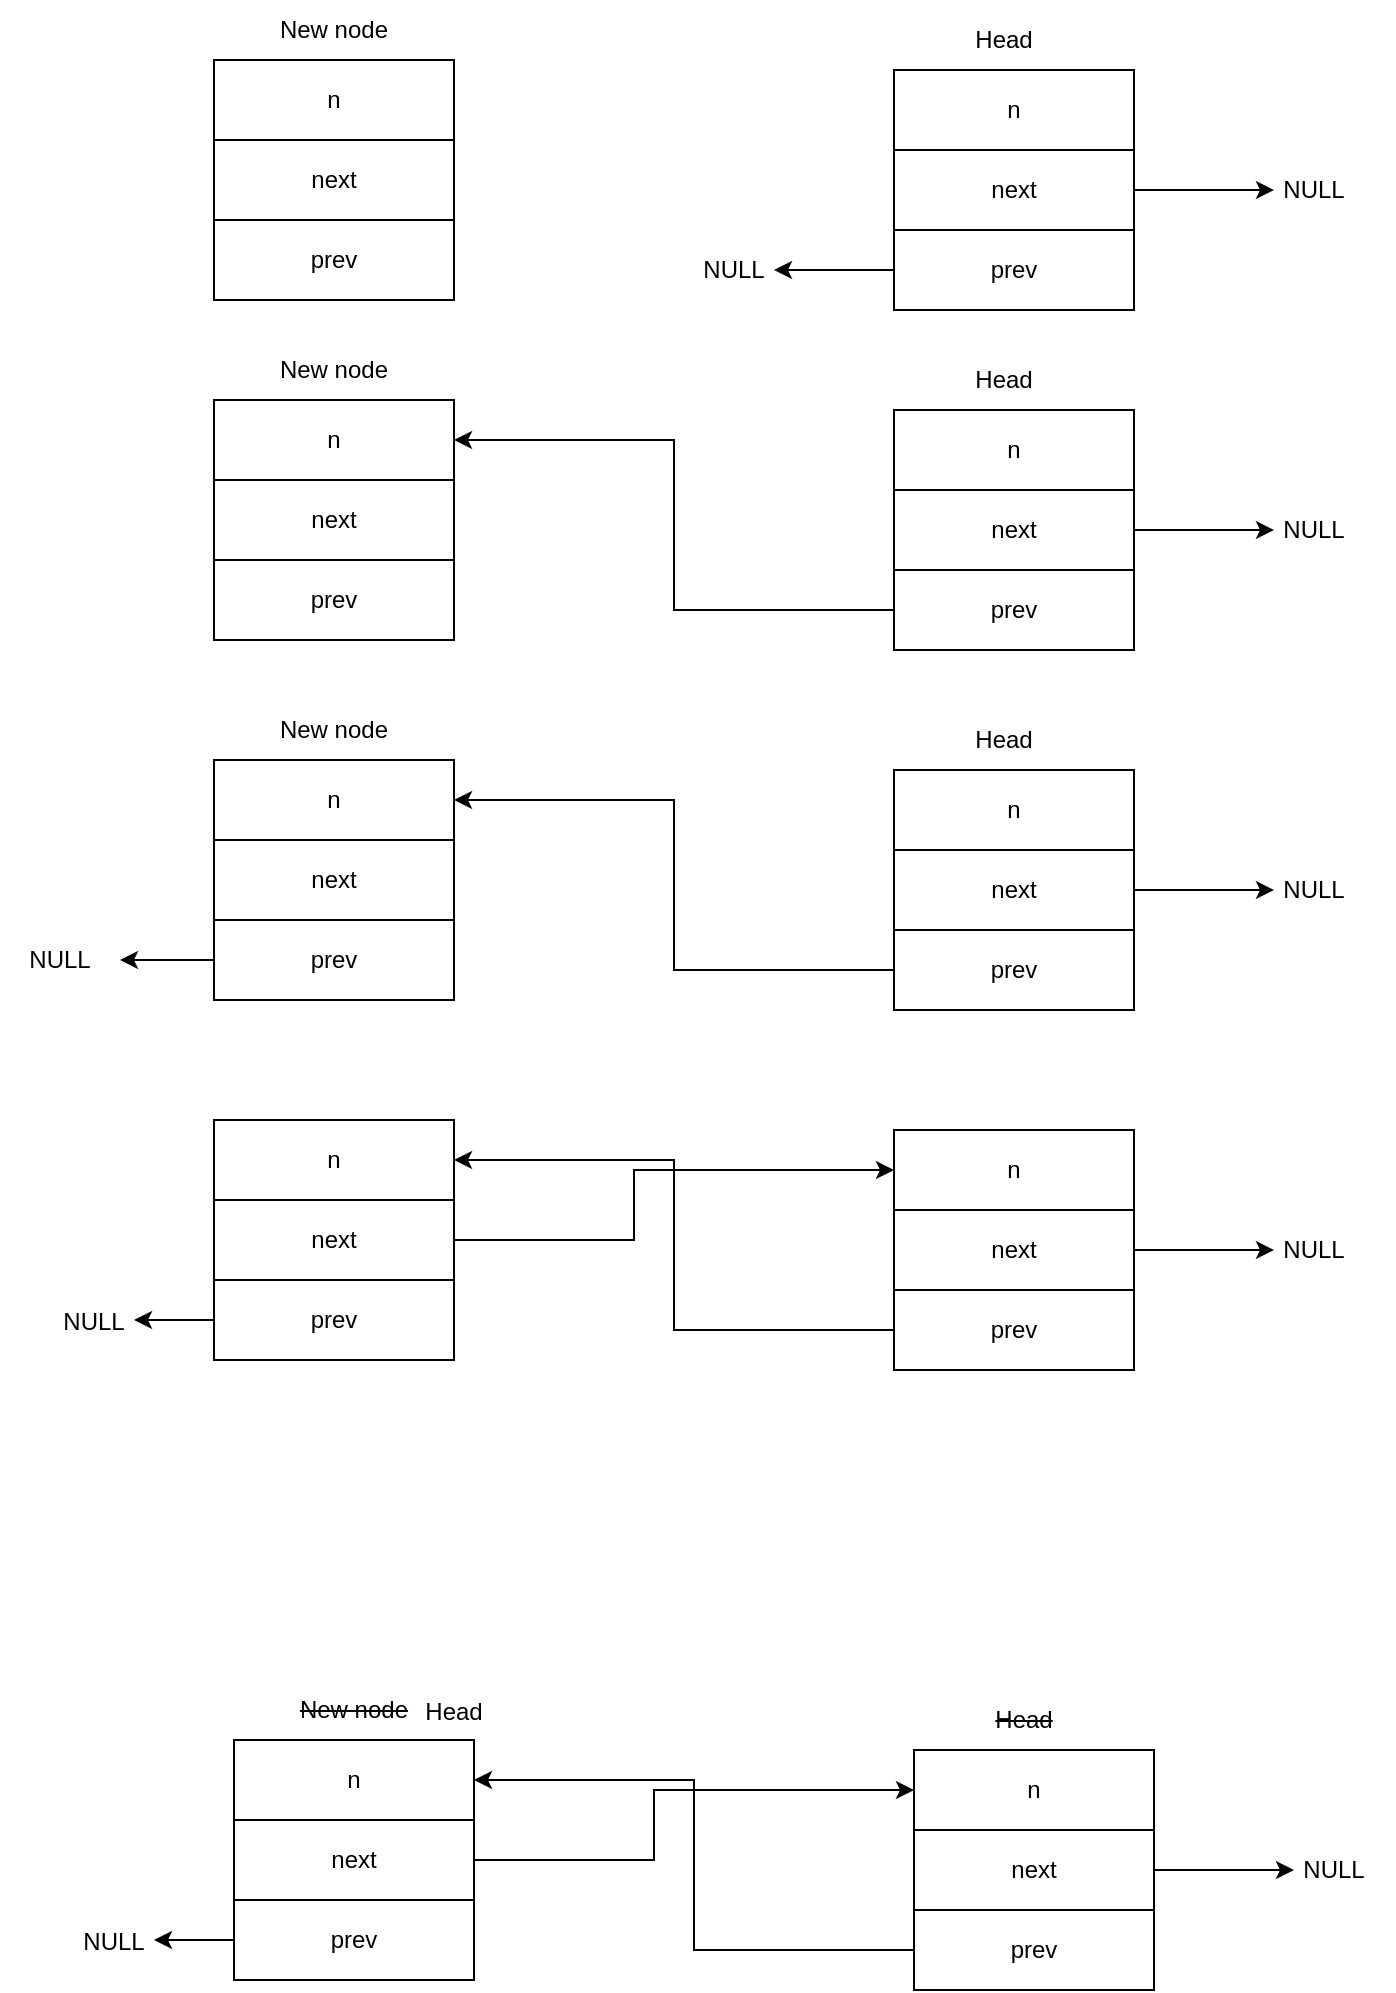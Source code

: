 <mxfile version="22.0.8" type="github">
  <diagram name="Page-1" id="5IGVh0U7Q5zUa1CHTGQf">
    <mxGraphModel dx="1864" dy="907" grid="1" gridSize="10" guides="1" tooltips="1" connect="1" arrows="1" fold="1" page="1" pageScale="1" pageWidth="850" pageHeight="1100" math="0" shadow="0">
      <root>
        <mxCell id="0" />
        <mxCell id="1" parent="0" />
        <mxCell id="4iAux4aXh2Ygba42_RWY-2" value="n" style="rounded=0;whiteSpace=wrap;html=1;" vertex="1" parent="1">
          <mxGeometry x="500" y="75" width="120" height="40" as="geometry" />
        </mxCell>
        <mxCell id="4iAux4aXh2Ygba42_RWY-3" value="Head" style="text;html=1;strokeColor=none;fillColor=none;align=center;verticalAlign=middle;whiteSpace=wrap;rounded=0;" vertex="1" parent="1">
          <mxGeometry x="525" y="45" width="60" height="30" as="geometry" />
        </mxCell>
        <mxCell id="4iAux4aXh2Ygba42_RWY-6" value="New node" style="text;html=1;strokeColor=none;fillColor=none;align=center;verticalAlign=middle;whiteSpace=wrap;rounded=0;" vertex="1" parent="1">
          <mxGeometry x="190" y="40" width="60" height="30" as="geometry" />
        </mxCell>
        <mxCell id="4iAux4aXh2Ygba42_RWY-13" style="edgeStyle=orthogonalEdgeStyle;rounded=0;orthogonalLoop=1;jettySize=auto;html=1;exitX=1;exitY=0.5;exitDx=0;exitDy=0;" edge="1" parent="1" source="4iAux4aXh2Ygba42_RWY-8">
          <mxGeometry relative="1" as="geometry">
            <mxPoint x="690" y="135" as="targetPoint" />
          </mxGeometry>
        </mxCell>
        <mxCell id="4iAux4aXh2Ygba42_RWY-8" value="next" style="rounded=0;whiteSpace=wrap;html=1;" vertex="1" parent="1">
          <mxGeometry x="500" y="115" width="120" height="40" as="geometry" />
        </mxCell>
        <mxCell id="4iAux4aXh2Ygba42_RWY-14" style="edgeStyle=orthogonalEdgeStyle;rounded=0;orthogonalLoop=1;jettySize=auto;html=1;exitX=0;exitY=0.5;exitDx=0;exitDy=0;" edge="1" parent="1" source="4iAux4aXh2Ygba42_RWY-9">
          <mxGeometry relative="1" as="geometry">
            <mxPoint x="440" y="175" as="targetPoint" />
          </mxGeometry>
        </mxCell>
        <mxCell id="4iAux4aXh2Ygba42_RWY-9" value="prev" style="rounded=0;whiteSpace=wrap;html=1;" vertex="1" parent="1">
          <mxGeometry x="500" y="155" width="120" height="40" as="geometry" />
        </mxCell>
        <mxCell id="4iAux4aXh2Ygba42_RWY-10" value="n" style="rounded=0;whiteSpace=wrap;html=1;" vertex="1" parent="1">
          <mxGeometry x="160" y="70" width="120" height="40" as="geometry" />
        </mxCell>
        <mxCell id="4iAux4aXh2Ygba42_RWY-11" value="next" style="rounded=0;whiteSpace=wrap;html=1;" vertex="1" parent="1">
          <mxGeometry x="160" y="110" width="120" height="40" as="geometry" />
        </mxCell>
        <mxCell id="4iAux4aXh2Ygba42_RWY-12" value="prev" style="rounded=0;whiteSpace=wrap;html=1;" vertex="1" parent="1">
          <mxGeometry x="160" y="150" width="120" height="40" as="geometry" />
        </mxCell>
        <mxCell id="4iAux4aXh2Ygba42_RWY-15" value="NULL" style="text;html=1;strokeColor=none;fillColor=none;align=center;verticalAlign=middle;whiteSpace=wrap;rounded=0;" vertex="1" parent="1">
          <mxGeometry x="680" y="120" width="60" height="30" as="geometry" />
        </mxCell>
        <mxCell id="4iAux4aXh2Ygba42_RWY-16" value="NULL" style="text;html=1;strokeColor=none;fillColor=none;align=center;verticalAlign=middle;whiteSpace=wrap;rounded=0;" vertex="1" parent="1">
          <mxGeometry x="390" y="160" width="60" height="30" as="geometry" />
        </mxCell>
        <mxCell id="4iAux4aXh2Ygba42_RWY-17" value="n" style="rounded=0;whiteSpace=wrap;html=1;" vertex="1" parent="1">
          <mxGeometry x="500" y="605" width="120" height="40" as="geometry" />
        </mxCell>
        <mxCell id="4iAux4aXh2Ygba42_RWY-20" style="edgeStyle=orthogonalEdgeStyle;rounded=0;orthogonalLoop=1;jettySize=auto;html=1;exitX=1;exitY=0.5;exitDx=0;exitDy=0;" edge="1" parent="1" source="4iAux4aXh2Ygba42_RWY-21">
          <mxGeometry relative="1" as="geometry">
            <mxPoint x="690" y="665" as="targetPoint" />
          </mxGeometry>
        </mxCell>
        <mxCell id="4iAux4aXh2Ygba42_RWY-21" value="next" style="rounded=0;whiteSpace=wrap;html=1;" vertex="1" parent="1">
          <mxGeometry x="500" y="645" width="120" height="40" as="geometry" />
        </mxCell>
        <mxCell id="4iAux4aXh2Ygba42_RWY-32" style="edgeStyle=orthogonalEdgeStyle;rounded=0;orthogonalLoop=1;jettySize=auto;html=1;exitX=0;exitY=0.5;exitDx=0;exitDy=0;entryX=1;entryY=0.5;entryDx=0;entryDy=0;" edge="1" parent="1" source="4iAux4aXh2Ygba42_RWY-23" target="4iAux4aXh2Ygba42_RWY-24">
          <mxGeometry relative="1" as="geometry" />
        </mxCell>
        <mxCell id="4iAux4aXh2Ygba42_RWY-23" value="prev" style="rounded=0;whiteSpace=wrap;html=1;" vertex="1" parent="1">
          <mxGeometry x="500" y="685" width="120" height="40" as="geometry" />
        </mxCell>
        <mxCell id="4iAux4aXh2Ygba42_RWY-24" value="n" style="rounded=0;whiteSpace=wrap;html=1;" vertex="1" parent="1">
          <mxGeometry x="160" y="600" width="120" height="40" as="geometry" />
        </mxCell>
        <mxCell id="4iAux4aXh2Ygba42_RWY-33" style="edgeStyle=orthogonalEdgeStyle;rounded=0;orthogonalLoop=1;jettySize=auto;html=1;exitX=1;exitY=0.5;exitDx=0;exitDy=0;entryX=0;entryY=0.5;entryDx=0;entryDy=0;" edge="1" parent="1" source="4iAux4aXh2Ygba42_RWY-25" target="4iAux4aXh2Ygba42_RWY-17">
          <mxGeometry relative="1" as="geometry">
            <Array as="points">
              <mxPoint x="370" y="660" />
              <mxPoint x="370" y="625" />
            </Array>
          </mxGeometry>
        </mxCell>
        <mxCell id="4iAux4aXh2Ygba42_RWY-25" value="next" style="rounded=0;whiteSpace=wrap;html=1;" vertex="1" parent="1">
          <mxGeometry x="160" y="640" width="120" height="40" as="geometry" />
        </mxCell>
        <mxCell id="4iAux4aXh2Ygba42_RWY-34" style="edgeStyle=orthogonalEdgeStyle;rounded=0;orthogonalLoop=1;jettySize=auto;html=1;exitX=0;exitY=0.5;exitDx=0;exitDy=0;" edge="1" parent="1" source="4iAux4aXh2Ygba42_RWY-26">
          <mxGeometry relative="1" as="geometry">
            <mxPoint x="120" y="700" as="targetPoint" />
          </mxGeometry>
        </mxCell>
        <mxCell id="4iAux4aXh2Ygba42_RWY-26" value="prev" style="rounded=0;whiteSpace=wrap;html=1;" vertex="1" parent="1">
          <mxGeometry x="160" y="680" width="120" height="40" as="geometry" />
        </mxCell>
        <mxCell id="4iAux4aXh2Ygba42_RWY-27" value="NULL" style="text;html=1;strokeColor=none;fillColor=none;align=center;verticalAlign=middle;whiteSpace=wrap;rounded=0;" vertex="1" parent="1">
          <mxGeometry x="680" y="650" width="60" height="30" as="geometry" />
        </mxCell>
        <mxCell id="4iAux4aXh2Ygba42_RWY-35" value="NULL" style="text;html=1;strokeColor=none;fillColor=none;align=center;verticalAlign=middle;whiteSpace=wrap;rounded=0;" vertex="1" parent="1">
          <mxGeometry x="70" y="686" width="60" height="30" as="geometry" />
        </mxCell>
        <mxCell id="4iAux4aXh2Ygba42_RWY-37" value="n" style="rounded=0;whiteSpace=wrap;html=1;" vertex="1" parent="1">
          <mxGeometry x="500" y="245" width="120" height="40" as="geometry" />
        </mxCell>
        <mxCell id="4iAux4aXh2Ygba42_RWY-38" value="Head" style="text;html=1;strokeColor=none;fillColor=none;align=center;verticalAlign=middle;whiteSpace=wrap;rounded=0;" vertex="1" parent="1">
          <mxGeometry x="525" y="215" width="60" height="30" as="geometry" />
        </mxCell>
        <mxCell id="4iAux4aXh2Ygba42_RWY-39" value="New node" style="text;html=1;strokeColor=none;fillColor=none;align=center;verticalAlign=middle;whiteSpace=wrap;rounded=0;" vertex="1" parent="1">
          <mxGeometry x="190" y="210" width="60" height="30" as="geometry" />
        </mxCell>
        <mxCell id="4iAux4aXh2Ygba42_RWY-40" style="edgeStyle=orthogonalEdgeStyle;rounded=0;orthogonalLoop=1;jettySize=auto;html=1;exitX=1;exitY=0.5;exitDx=0;exitDy=0;" edge="1" parent="1" source="4iAux4aXh2Ygba42_RWY-41">
          <mxGeometry relative="1" as="geometry">
            <mxPoint x="690" y="305" as="targetPoint" />
          </mxGeometry>
        </mxCell>
        <mxCell id="4iAux4aXh2Ygba42_RWY-41" value="next" style="rounded=0;whiteSpace=wrap;html=1;" vertex="1" parent="1">
          <mxGeometry x="500" y="285" width="120" height="40" as="geometry" />
        </mxCell>
        <mxCell id="4iAux4aXh2Ygba42_RWY-42" style="edgeStyle=orthogonalEdgeStyle;rounded=0;orthogonalLoop=1;jettySize=auto;html=1;exitX=0;exitY=0.5;exitDx=0;exitDy=0;entryX=1;entryY=0.5;entryDx=0;entryDy=0;" edge="1" parent="1" source="4iAux4aXh2Ygba42_RWY-43" target="4iAux4aXh2Ygba42_RWY-44">
          <mxGeometry relative="1" as="geometry">
            <mxPoint x="440" y="345" as="targetPoint" />
          </mxGeometry>
        </mxCell>
        <mxCell id="4iAux4aXh2Ygba42_RWY-43" value="prev" style="rounded=0;whiteSpace=wrap;html=1;" vertex="1" parent="1">
          <mxGeometry x="500" y="325" width="120" height="40" as="geometry" />
        </mxCell>
        <mxCell id="4iAux4aXh2Ygba42_RWY-44" value="n" style="rounded=0;whiteSpace=wrap;html=1;" vertex="1" parent="1">
          <mxGeometry x="160" y="240" width="120" height="40" as="geometry" />
        </mxCell>
        <mxCell id="4iAux4aXh2Ygba42_RWY-45" value="next" style="rounded=0;whiteSpace=wrap;html=1;" vertex="1" parent="1">
          <mxGeometry x="160" y="280" width="120" height="40" as="geometry" />
        </mxCell>
        <mxCell id="4iAux4aXh2Ygba42_RWY-46" value="prev" style="rounded=0;whiteSpace=wrap;html=1;" vertex="1" parent="1">
          <mxGeometry x="160" y="320" width="120" height="40" as="geometry" />
        </mxCell>
        <mxCell id="4iAux4aXh2Ygba42_RWY-47" value="NULL" style="text;html=1;strokeColor=none;fillColor=none;align=center;verticalAlign=middle;whiteSpace=wrap;rounded=0;" vertex="1" parent="1">
          <mxGeometry x="680" y="290" width="60" height="30" as="geometry" />
        </mxCell>
        <mxCell id="4iAux4aXh2Ygba42_RWY-49" value="n" style="rounded=0;whiteSpace=wrap;html=1;" vertex="1" parent="1">
          <mxGeometry x="500" y="425" width="120" height="40" as="geometry" />
        </mxCell>
        <mxCell id="4iAux4aXh2Ygba42_RWY-50" value="Head" style="text;html=1;strokeColor=none;fillColor=none;align=center;verticalAlign=middle;whiteSpace=wrap;rounded=0;" vertex="1" parent="1">
          <mxGeometry x="525" y="395" width="60" height="30" as="geometry" />
        </mxCell>
        <mxCell id="4iAux4aXh2Ygba42_RWY-51" value="New node" style="text;html=1;strokeColor=none;fillColor=none;align=center;verticalAlign=middle;whiteSpace=wrap;rounded=0;" vertex="1" parent="1">
          <mxGeometry x="190" y="390" width="60" height="30" as="geometry" />
        </mxCell>
        <mxCell id="4iAux4aXh2Ygba42_RWY-52" style="edgeStyle=orthogonalEdgeStyle;rounded=0;orthogonalLoop=1;jettySize=auto;html=1;exitX=1;exitY=0.5;exitDx=0;exitDy=0;" edge="1" parent="1" source="4iAux4aXh2Ygba42_RWY-53">
          <mxGeometry relative="1" as="geometry">
            <mxPoint x="690" y="485" as="targetPoint" />
          </mxGeometry>
        </mxCell>
        <mxCell id="4iAux4aXh2Ygba42_RWY-53" value="next" style="rounded=0;whiteSpace=wrap;html=1;" vertex="1" parent="1">
          <mxGeometry x="500" y="465" width="120" height="40" as="geometry" />
        </mxCell>
        <mxCell id="4iAux4aXh2Ygba42_RWY-54" style="edgeStyle=orthogonalEdgeStyle;rounded=0;orthogonalLoop=1;jettySize=auto;html=1;exitX=0;exitY=0.5;exitDx=0;exitDy=0;entryX=1;entryY=0.5;entryDx=0;entryDy=0;" edge="1" parent="1" source="4iAux4aXh2Ygba42_RWY-55" target="4iAux4aXh2Ygba42_RWY-56">
          <mxGeometry relative="1" as="geometry">
            <mxPoint x="440" y="525" as="targetPoint" />
          </mxGeometry>
        </mxCell>
        <mxCell id="4iAux4aXh2Ygba42_RWY-55" value="prev" style="rounded=0;whiteSpace=wrap;html=1;" vertex="1" parent="1">
          <mxGeometry x="500" y="505" width="120" height="40" as="geometry" />
        </mxCell>
        <mxCell id="4iAux4aXh2Ygba42_RWY-56" value="n" style="rounded=0;whiteSpace=wrap;html=1;" vertex="1" parent="1">
          <mxGeometry x="160" y="420" width="120" height="40" as="geometry" />
        </mxCell>
        <mxCell id="4iAux4aXh2Ygba42_RWY-57" value="next" style="rounded=0;whiteSpace=wrap;html=1;" vertex="1" parent="1">
          <mxGeometry x="160" y="460" width="120" height="40" as="geometry" />
        </mxCell>
        <mxCell id="4iAux4aXh2Ygba42_RWY-61" style="edgeStyle=orthogonalEdgeStyle;rounded=0;orthogonalLoop=1;jettySize=auto;html=1;exitX=0;exitY=0.5;exitDx=0;exitDy=0;" edge="1" parent="1" source="4iAux4aXh2Ygba42_RWY-58" target="4iAux4aXh2Ygba42_RWY-60">
          <mxGeometry relative="1" as="geometry" />
        </mxCell>
        <mxCell id="4iAux4aXh2Ygba42_RWY-58" value="prev" style="rounded=0;whiteSpace=wrap;html=1;" vertex="1" parent="1">
          <mxGeometry x="160" y="500" width="120" height="40" as="geometry" />
        </mxCell>
        <mxCell id="4iAux4aXh2Ygba42_RWY-59" value="NULL" style="text;html=1;strokeColor=none;fillColor=none;align=center;verticalAlign=middle;whiteSpace=wrap;rounded=0;" vertex="1" parent="1">
          <mxGeometry x="680" y="470" width="60" height="30" as="geometry" />
        </mxCell>
        <mxCell id="4iAux4aXh2Ygba42_RWY-60" value="NULL" style="text;html=1;strokeColor=none;fillColor=none;align=center;verticalAlign=middle;whiteSpace=wrap;rounded=0;" vertex="1" parent="1">
          <mxGeometry x="53" y="505" width="60" height="30" as="geometry" />
        </mxCell>
        <mxCell id="4iAux4aXh2Ygba42_RWY-62" value="n" style="rounded=0;whiteSpace=wrap;html=1;" vertex="1" parent="1">
          <mxGeometry x="510" y="915" width="120" height="40" as="geometry" />
        </mxCell>
        <mxCell id="4iAux4aXh2Ygba42_RWY-63" value="&lt;strike&gt;Head&lt;/strike&gt;" style="text;html=1;strokeColor=none;fillColor=none;align=center;verticalAlign=middle;whiteSpace=wrap;rounded=0;" vertex="1" parent="1">
          <mxGeometry x="535" y="885" width="60" height="30" as="geometry" />
        </mxCell>
        <mxCell id="4iAux4aXh2Ygba42_RWY-64" value="&lt;strike&gt;New node&lt;/strike&gt;" style="text;html=1;strokeColor=none;fillColor=none;align=center;verticalAlign=middle;whiteSpace=wrap;rounded=0;" vertex="1" parent="1">
          <mxGeometry x="200" y="880" width="60" height="30" as="geometry" />
        </mxCell>
        <mxCell id="4iAux4aXh2Ygba42_RWY-65" style="edgeStyle=orthogonalEdgeStyle;rounded=0;orthogonalLoop=1;jettySize=auto;html=1;exitX=1;exitY=0.5;exitDx=0;exitDy=0;" edge="1" parent="1" source="4iAux4aXh2Ygba42_RWY-66">
          <mxGeometry relative="1" as="geometry">
            <mxPoint x="700" y="975" as="targetPoint" />
          </mxGeometry>
        </mxCell>
        <mxCell id="4iAux4aXh2Ygba42_RWY-66" value="next" style="rounded=0;whiteSpace=wrap;html=1;" vertex="1" parent="1">
          <mxGeometry x="510" y="955" width="120" height="40" as="geometry" />
        </mxCell>
        <mxCell id="4iAux4aXh2Ygba42_RWY-67" style="edgeStyle=orthogonalEdgeStyle;rounded=0;orthogonalLoop=1;jettySize=auto;html=1;exitX=0;exitY=0.5;exitDx=0;exitDy=0;entryX=1;entryY=0.5;entryDx=0;entryDy=0;" edge="1" parent="1" source="4iAux4aXh2Ygba42_RWY-68" target="4iAux4aXh2Ygba42_RWY-69">
          <mxGeometry relative="1" as="geometry" />
        </mxCell>
        <mxCell id="4iAux4aXh2Ygba42_RWY-68" value="prev" style="rounded=0;whiteSpace=wrap;html=1;" vertex="1" parent="1">
          <mxGeometry x="510" y="995" width="120" height="40" as="geometry" />
        </mxCell>
        <mxCell id="4iAux4aXh2Ygba42_RWY-69" value="n" style="rounded=0;whiteSpace=wrap;html=1;" vertex="1" parent="1">
          <mxGeometry x="170" y="910" width="120" height="40" as="geometry" />
        </mxCell>
        <mxCell id="4iAux4aXh2Ygba42_RWY-70" style="edgeStyle=orthogonalEdgeStyle;rounded=0;orthogonalLoop=1;jettySize=auto;html=1;exitX=1;exitY=0.5;exitDx=0;exitDy=0;entryX=0;entryY=0.5;entryDx=0;entryDy=0;" edge="1" parent="1" source="4iAux4aXh2Ygba42_RWY-71" target="4iAux4aXh2Ygba42_RWY-62">
          <mxGeometry relative="1" as="geometry">
            <Array as="points">
              <mxPoint x="380" y="970" />
              <mxPoint x="380" y="935" />
            </Array>
          </mxGeometry>
        </mxCell>
        <mxCell id="4iAux4aXh2Ygba42_RWY-71" value="next" style="rounded=0;whiteSpace=wrap;html=1;" vertex="1" parent="1">
          <mxGeometry x="170" y="950" width="120" height="40" as="geometry" />
        </mxCell>
        <mxCell id="4iAux4aXh2Ygba42_RWY-72" style="edgeStyle=orthogonalEdgeStyle;rounded=0;orthogonalLoop=1;jettySize=auto;html=1;exitX=0;exitY=0.5;exitDx=0;exitDy=0;" edge="1" parent="1" source="4iAux4aXh2Ygba42_RWY-73">
          <mxGeometry relative="1" as="geometry">
            <mxPoint x="130" y="1010" as="targetPoint" />
          </mxGeometry>
        </mxCell>
        <mxCell id="4iAux4aXh2Ygba42_RWY-73" value="prev" style="rounded=0;whiteSpace=wrap;html=1;" vertex="1" parent="1">
          <mxGeometry x="170" y="990" width="120" height="40" as="geometry" />
        </mxCell>
        <mxCell id="4iAux4aXh2Ygba42_RWY-74" value="NULL" style="text;html=1;strokeColor=none;fillColor=none;align=center;verticalAlign=middle;whiteSpace=wrap;rounded=0;" vertex="1" parent="1">
          <mxGeometry x="690" y="960" width="60" height="30" as="geometry" />
        </mxCell>
        <mxCell id="4iAux4aXh2Ygba42_RWY-75" value="NULL" style="text;html=1;strokeColor=none;fillColor=none;align=center;verticalAlign=middle;whiteSpace=wrap;rounded=0;" vertex="1" parent="1">
          <mxGeometry x="80" y="996" width="60" height="30" as="geometry" />
        </mxCell>
        <mxCell id="4iAux4aXh2Ygba42_RWY-76" value="Head" style="text;html=1;strokeColor=none;fillColor=none;align=center;verticalAlign=middle;whiteSpace=wrap;rounded=0;" vertex="1" parent="1">
          <mxGeometry x="250" y="881" width="60" height="30" as="geometry" />
        </mxCell>
      </root>
    </mxGraphModel>
  </diagram>
</mxfile>
